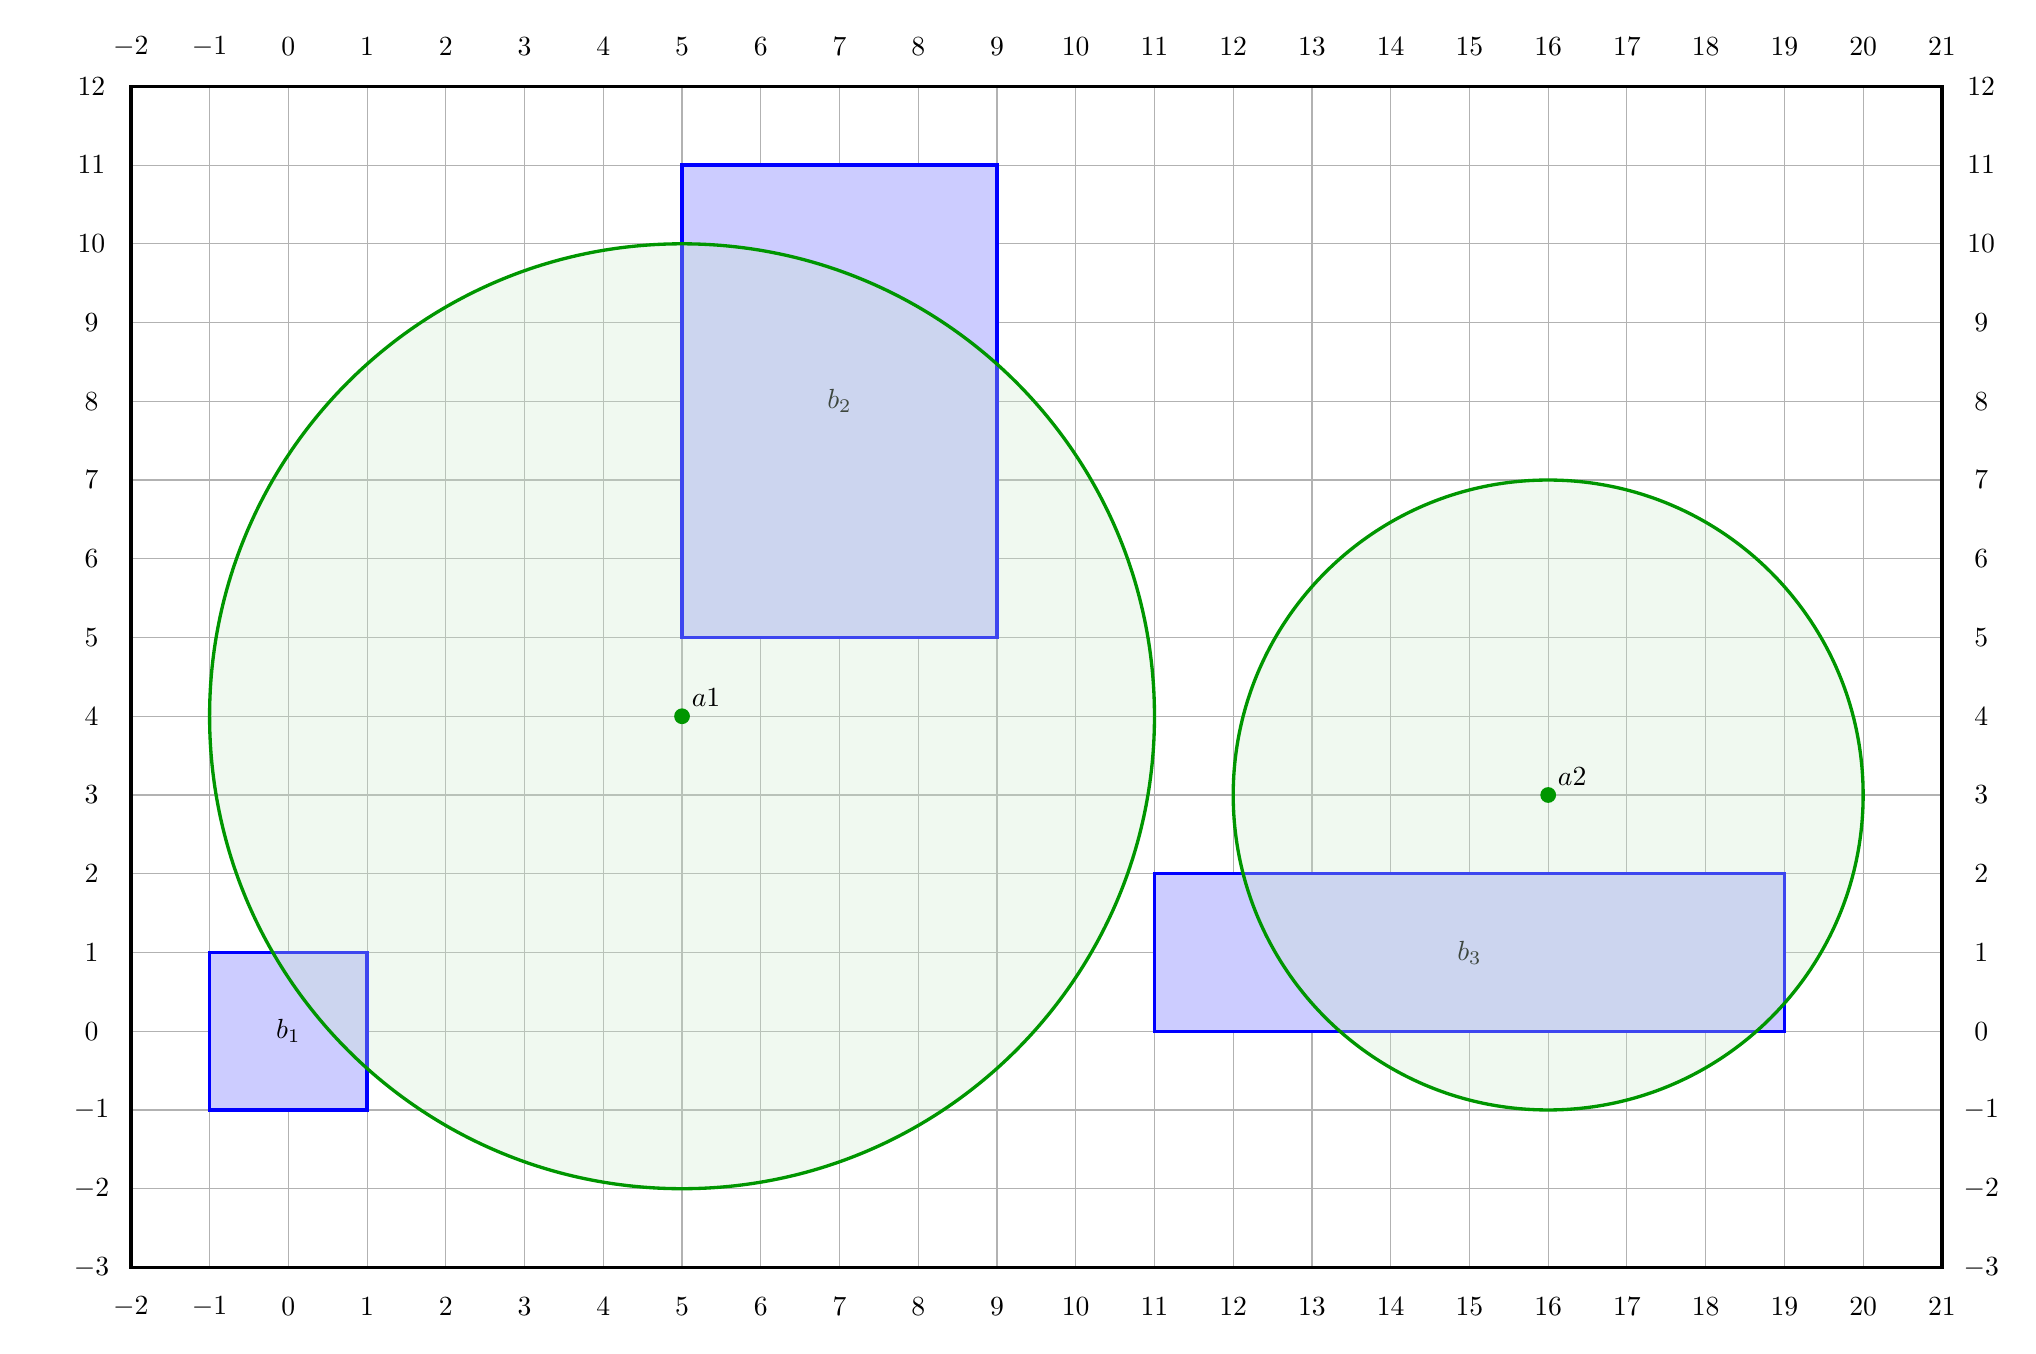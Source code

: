 \definecolor{darkgreen}{RGB}{0,150,0}
\newcommand{\building}[5]{%
  \draw[very thick, draw=blue, fill=blue!20] (#2 cm - #4 cm, #3 cm - #5 cm) rectangle (#2 cm + #4 cm, #3 cm + #5 cm);
  \node at (#2 cm, #3 cm) {#1};
}
\newcommand{\antenna}[4]{%
  \fill[fill=darkgreen!20, opacity=0.3] (#2 cm, #3 cm) circle (#4 cm);
  \draw[very thick, draw=darkgreen] (#2 cm, #3 cm) circle (#4 cm);
  \fill[fill=darkgreen] (#2 cm, #3 cm) circle (1mm);
  \node[above right] at (#2 cm, #3 cm) {#1};
}
\newcommand{\boundinggrid}[4]{%
  \draw[draw=black!30] (#1 cm, #2 cm) grid (#3 cm, #4 cm);
  \draw[very thick] (#1 cm, #2 cm) rectangle (#3 cm, #4 cm);
  \foreach \x in {#1, ..., #3} {
    \node at (\x cm, #2 cm - 0.5cm) {$\x$};
    \node at (\x cm, #4 cm + 0.5cm) {$\x$};
  }
  \foreach \y in {#2, ..., #4} {
    \node at (#1 cm - 0.5cm, \y cm) {$\y$};
    \node at (#3 cm + 0.5cm, \y cm) {$\y$};
  }
}
\begin{tikzpicture}
  \boundinggrid{-2}{-3}{21}{12}
  \building{$b_1$}{0}{0}{1}{1}
  \building{$b_2$}{7}{8}{2}{3}
  \building{$b_3$}{15}{1}{4}{1}
  \antenna{$a1$}{5}{4}{6}
  \antenna{$a2$}{16}{3}{4}
\end{tikzpicture}
